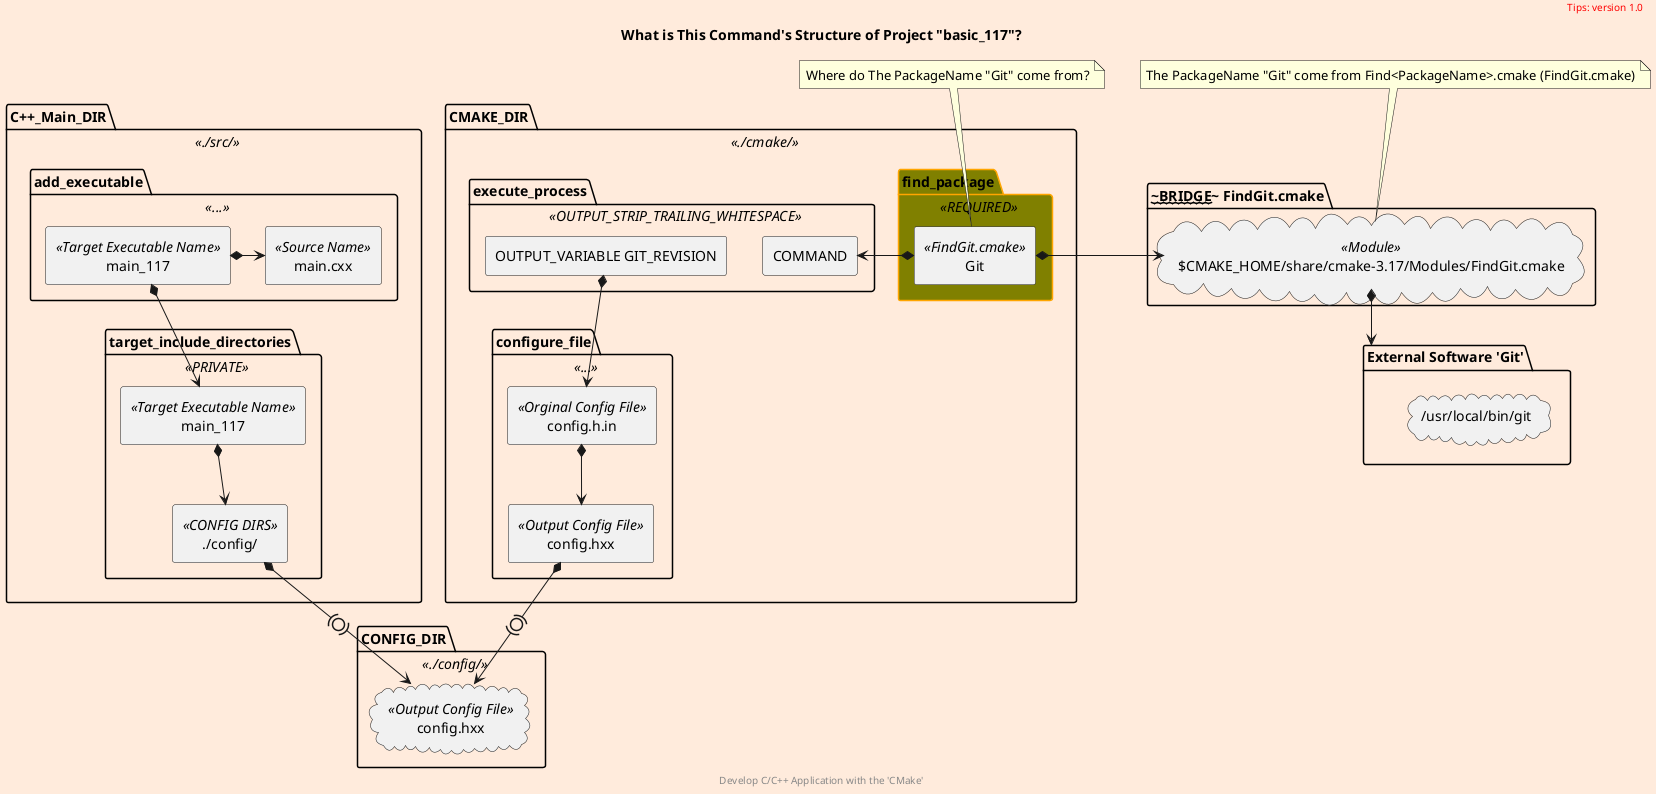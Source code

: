 @startuml
scale 800 width
skinparam backgroundColor #FFEBDC
scale 1

skinparam Folder {
  backgroundColor Olive
  borderColor orange
}

'left to right direction
package C++_Main_DIR <<./src/>> as cxx_main {
    package add_executable <<...>> {
        rectangle main_117 <<Target Executable Name>> as main_117
        rectangle main.cxx <<Source Name>> as main_cxx
    }
    package target_include_directories <<PRIVATE>> as include_config {
        rectangle main_117 <<Target Executable Name>> as main_117_include
        rectangle "./config/" <<CONFIG DIRS>> as config_dir
    }

    main_117 *-right-> main_cxx
    main_117 *--> main_117_include
    main_117_include *--> config_dir
}

package CONFIG_DIR <<./config/>> as config_dir_out {
    cloud config.hxx <<Output Config File>> as config_hxx_out
}

package CMAKE_DIR <<./cmake/>> as cmake_config {
    package configure_file <<...>> {
        rectangle config.h.in <<Orginal Config File>> as config_h_in
        rectangle config.hxx <<Output Config File>> as config_hxx
    }

    Folder find_package <<REQUIRED>> {
        rectangle Git <<FindGit.cmake>> as Git
    }

    package execute_process <<OUTPUT_STRIP_TRAILING_WHITESPACE>> {
        rectangle "COMMAND" as command
        rectangle "OUTPUT_VARIABLE GIT_REVISION" as variable
    }

    config_h_in *--> config_hxx
    Git *-left-> command
    variable *--> config_h_in
}

note top of Git
    Where do The PackageName "Git" come from?
end note 

package "~~~BRIDGE~~~ FindGit.cmake" as FindGit {
    'CMAKE_HOME=/Applications/CMake.app/Contents/
    cloud "$CMAKE_HOME/share/cmake-3.17/Modules/FindGit.cmake" <<Module>> as find_git
}

note top of find_git
    The PackageName "Git" come from Find<PackageName>.cmake (FindGit.cmake)
end note 

package "External Software 'Git'" as git {
    cloud "/usr/local/bin/git"
}

config_dir *-(0)-> config_hxx_out
config_hxx *-(0)-> config_hxx_out

Git *-left-> find_git
find_git *--> git


title
    What is This Command's Structure of Project "basic_117"?
end title

header
<font color=red>Tips: version 1.0</font>
endheader

center footer Develop C/C++ Application with the 'CMake'

@enduml